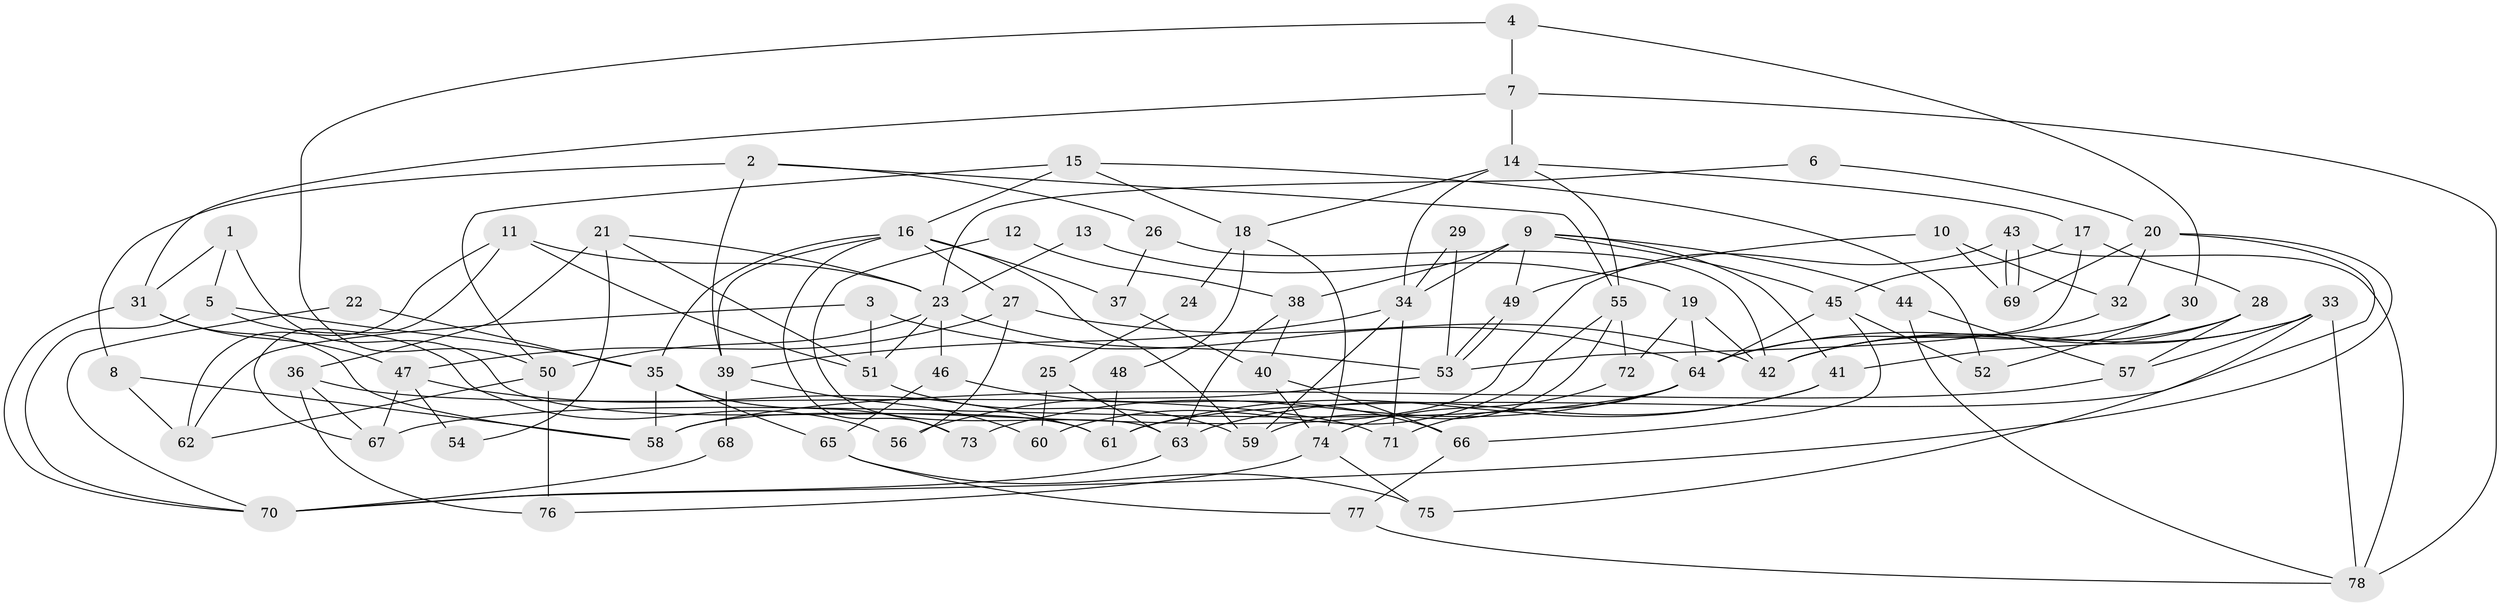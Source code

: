 // Generated by graph-tools (version 1.1) at 2025/02/03/09/25 03:02:03]
// undirected, 78 vertices, 156 edges
graph export_dot {
graph [start="1"]
  node [color=gray90,style=filled];
  1;
  2;
  3;
  4;
  5;
  6;
  7;
  8;
  9;
  10;
  11;
  12;
  13;
  14;
  15;
  16;
  17;
  18;
  19;
  20;
  21;
  22;
  23;
  24;
  25;
  26;
  27;
  28;
  29;
  30;
  31;
  32;
  33;
  34;
  35;
  36;
  37;
  38;
  39;
  40;
  41;
  42;
  43;
  44;
  45;
  46;
  47;
  48;
  49;
  50;
  51;
  52;
  53;
  54;
  55;
  56;
  57;
  58;
  59;
  60;
  61;
  62;
  63;
  64;
  65;
  66;
  67;
  68;
  69;
  70;
  71;
  72;
  73;
  74;
  75;
  76;
  77;
  78;
  1 -- 5;
  1 -- 31;
  1 -- 61;
  2 -- 26;
  2 -- 39;
  2 -- 8;
  2 -- 55;
  3 -- 62;
  3 -- 51;
  3 -- 64;
  4 -- 7;
  4 -- 50;
  4 -- 30;
  5 -- 35;
  5 -- 56;
  5 -- 70;
  6 -- 23;
  6 -- 20;
  7 -- 14;
  7 -- 31;
  7 -- 78;
  8 -- 58;
  8 -- 62;
  9 -- 38;
  9 -- 44;
  9 -- 34;
  9 -- 41;
  9 -- 45;
  9 -- 49;
  10 -- 69;
  10 -- 49;
  10 -- 32;
  11 -- 51;
  11 -- 62;
  11 -- 23;
  11 -- 67;
  12 -- 63;
  12 -- 38;
  13 -- 19;
  13 -- 23;
  14 -- 17;
  14 -- 55;
  14 -- 18;
  14 -- 34;
  15 -- 52;
  15 -- 16;
  15 -- 18;
  15 -- 50;
  16 -- 27;
  16 -- 73;
  16 -- 35;
  16 -- 37;
  16 -- 39;
  16 -- 59;
  17 -- 28;
  17 -- 45;
  17 -- 53;
  18 -- 24;
  18 -- 48;
  18 -- 74;
  19 -- 72;
  19 -- 64;
  19 -- 42;
  20 -- 61;
  20 -- 32;
  20 -- 69;
  20 -- 70;
  21 -- 23;
  21 -- 51;
  21 -- 36;
  21 -- 54;
  22 -- 35;
  22 -- 70;
  23 -- 53;
  23 -- 46;
  23 -- 50;
  23 -- 51;
  24 -- 25;
  25 -- 60;
  25 -- 63;
  26 -- 37;
  26 -- 42;
  27 -- 42;
  27 -- 47;
  27 -- 56;
  28 -- 41;
  28 -- 57;
  28 -- 42;
  29 -- 53;
  29 -- 34;
  30 -- 42;
  30 -- 52;
  31 -- 58;
  31 -- 70;
  31 -- 47;
  32 -- 64;
  33 -- 64;
  33 -- 42;
  33 -- 57;
  33 -- 75;
  33 -- 78;
  34 -- 39;
  34 -- 59;
  34 -- 71;
  35 -- 65;
  35 -- 58;
  35 -- 73;
  36 -- 67;
  36 -- 71;
  36 -- 76;
  37 -- 40;
  38 -- 63;
  38 -- 40;
  39 -- 60;
  39 -- 68;
  40 -- 74;
  40 -- 66;
  41 -- 61;
  41 -- 63;
  43 -- 69;
  43 -- 69;
  43 -- 78;
  43 -- 58;
  44 -- 78;
  44 -- 57;
  45 -- 64;
  45 -- 52;
  45 -- 66;
  46 -- 65;
  46 -- 66;
  47 -- 67;
  47 -- 54;
  47 -- 61;
  48 -- 61;
  49 -- 53;
  49 -- 53;
  50 -- 62;
  50 -- 76;
  51 -- 59;
  53 -- 56;
  55 -- 59;
  55 -- 60;
  55 -- 72;
  57 -- 58;
  63 -- 70;
  64 -- 71;
  64 -- 67;
  64 -- 73;
  65 -- 77;
  65 -- 75;
  66 -- 77;
  68 -- 70;
  72 -- 74;
  74 -- 76;
  74 -- 75;
  77 -- 78;
}
